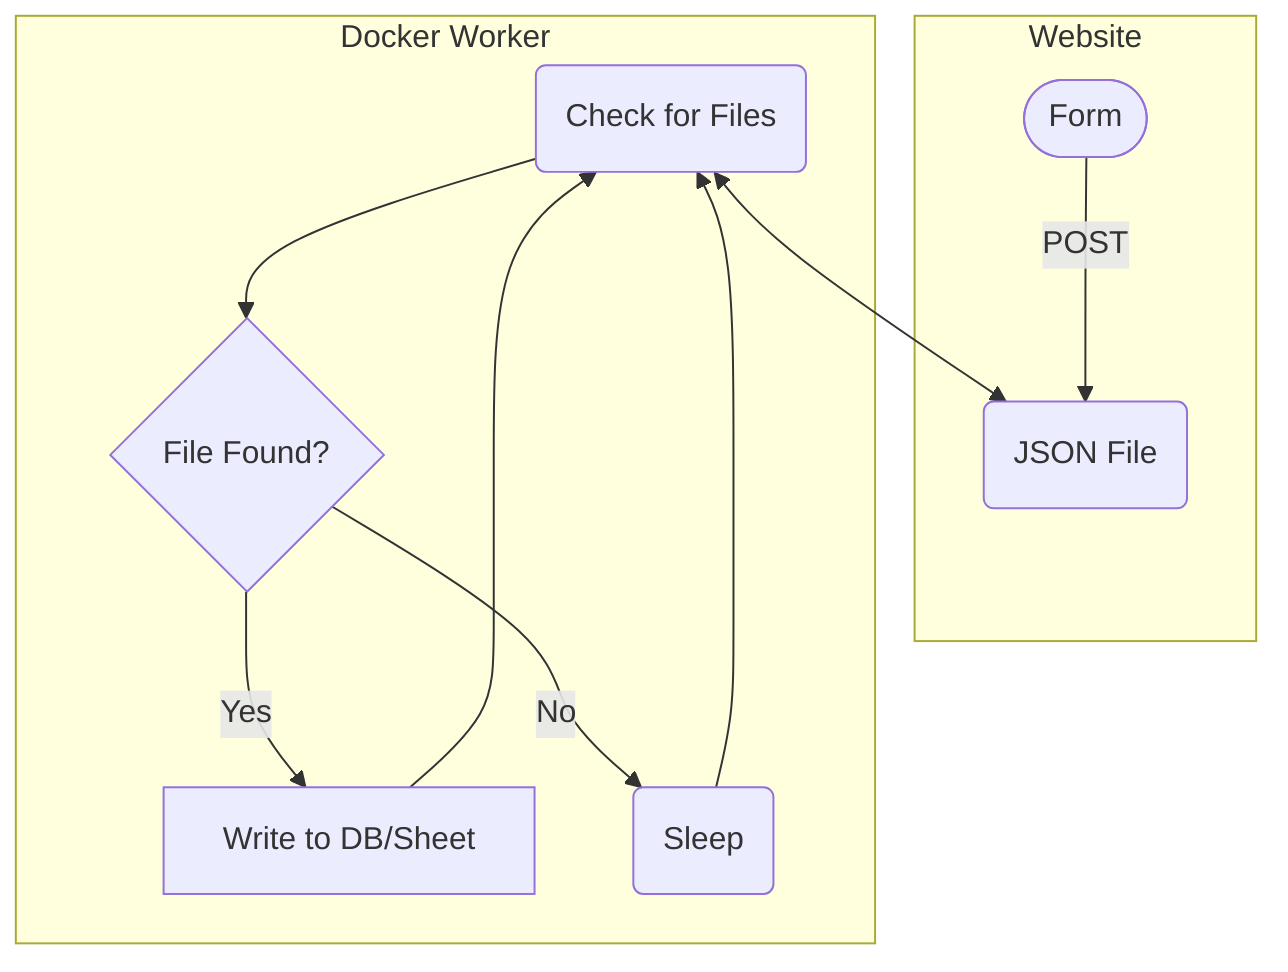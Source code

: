flowchart TD
    A([Form]) -->|POST| B(JSON File)
    C(Check for Files)
    C <--> B
    C --> D{File Found?}
    D -->|Yes| E[Write to DB/Sheet]
    D-->|No| F(Sleep)
    E --> C
    F --> C

    subgraph Website
        A
        B
    end                                                           
    subgraph Docker Worker
        direction LR
        C
        D
        E
        F
    end